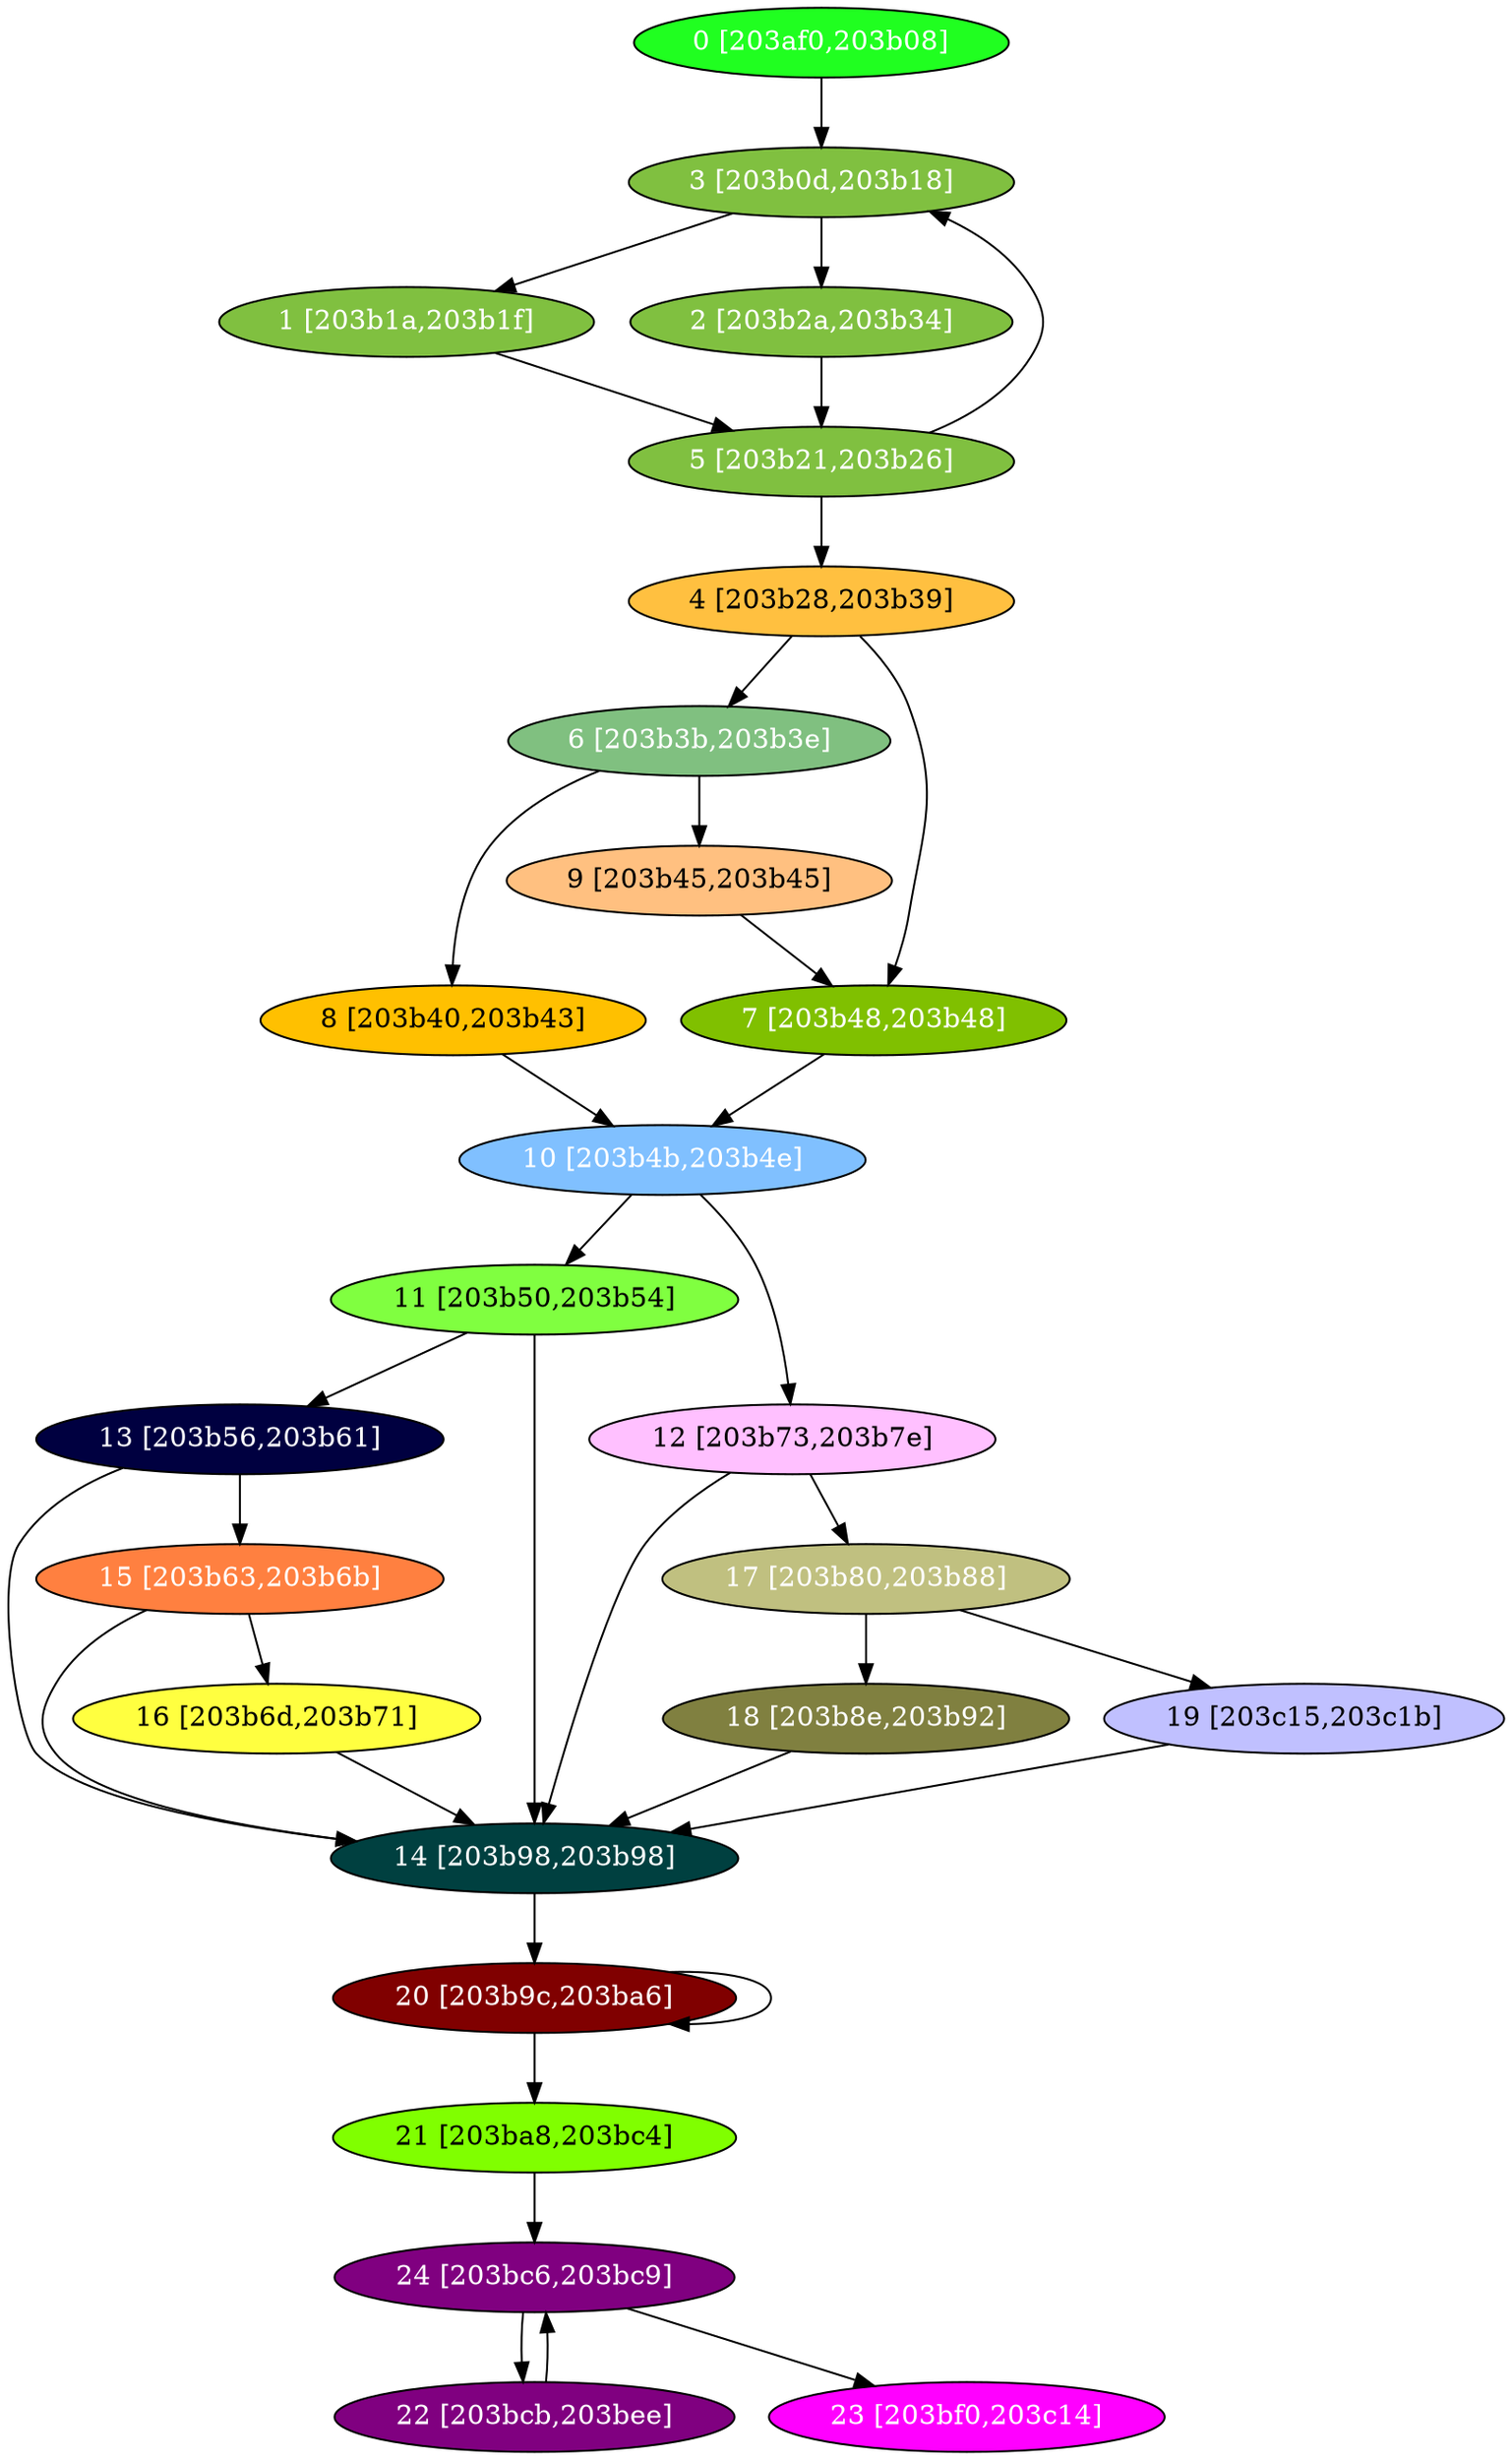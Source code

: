 diGraph libnss3{
	libnss3_0  [style=filled fillcolor="#20FF20" fontcolor="#ffffff" shape=oval label="0 [203af0,203b08]"]
	libnss3_1  [style=filled fillcolor="#80C040" fontcolor="#ffffff" shape=oval label="1 [203b1a,203b1f]"]
	libnss3_2  [style=filled fillcolor="#80C040" fontcolor="#ffffff" shape=oval label="2 [203b2a,203b34]"]
	libnss3_3  [style=filled fillcolor="#80C040" fontcolor="#ffffff" shape=oval label="3 [203b0d,203b18]"]
	libnss3_4  [style=filled fillcolor="#FFC040" fontcolor="#000000" shape=oval label="4 [203b28,203b39]"]
	libnss3_5  [style=filled fillcolor="#80C040" fontcolor="#ffffff" shape=oval label="5 [203b21,203b26]"]
	libnss3_6  [style=filled fillcolor="#80C080" fontcolor="#ffffff" shape=oval label="6 [203b3b,203b3e]"]
	libnss3_7  [style=filled fillcolor="#80C000" fontcolor="#ffffff" shape=oval label="7 [203b48,203b48]"]
	libnss3_8  [style=filled fillcolor="#FFC000" fontcolor="#000000" shape=oval label="8 [203b40,203b43]"]
	libnss3_9  [style=filled fillcolor="#FFC080" fontcolor="#000000" shape=oval label="9 [203b45,203b45]"]
	libnss3_a  [style=filled fillcolor="#80C0FF" fontcolor="#ffffff" shape=oval label="10 [203b4b,203b4e]"]
	libnss3_b  [style=filled fillcolor="#80FF40" fontcolor="#000000" shape=oval label="11 [203b50,203b54]"]
	libnss3_c  [style=filled fillcolor="#FFC0FF" fontcolor="#000000" shape=oval label="12 [203b73,203b7e]"]
	libnss3_d  [style=filled fillcolor="#000040" fontcolor="#ffffff" shape=oval label="13 [203b56,203b61]"]
	libnss3_e  [style=filled fillcolor="#004040" fontcolor="#ffffff" shape=oval label="14 [203b98,203b98]"]
	libnss3_f  [style=filled fillcolor="#FF8040" fontcolor="#ffffff" shape=oval label="15 [203b63,203b6b]"]
	libnss3_10  [style=filled fillcolor="#FFFF40" fontcolor="#000000" shape=oval label="16 [203b6d,203b71]"]
	libnss3_11  [style=filled fillcolor="#C0C080" fontcolor="#ffffff" shape=oval label="17 [203b80,203b88]"]
	libnss3_12  [style=filled fillcolor="#808040" fontcolor="#ffffff" shape=oval label="18 [203b8e,203b92]"]
	libnss3_13  [style=filled fillcolor="#C0C0FF" fontcolor="#000000" shape=oval label="19 [203c15,203c1b]"]
	libnss3_14  [style=filled fillcolor="#800000" fontcolor="#ffffff" shape=oval label="20 [203b9c,203ba6]"]
	libnss3_15  [style=filled fillcolor="#80FF00" fontcolor="#000000" shape=oval label="21 [203ba8,203bc4]"]
	libnss3_16  [style=filled fillcolor="#800080" fontcolor="#ffffff" shape=oval label="22 [203bcb,203bee]"]
	libnss3_17  [style=filled fillcolor="#FF00FF" fontcolor="#ffffff" shape=oval label="23 [203bf0,203c14]"]
	libnss3_18  [style=filled fillcolor="#800080" fontcolor="#ffffff" shape=oval label="24 [203bc6,203bc9]"]

	libnss3_0 -> libnss3_3
	libnss3_1 -> libnss3_5
	libnss3_2 -> libnss3_5
	libnss3_3 -> libnss3_1
	libnss3_3 -> libnss3_2
	libnss3_4 -> libnss3_6
	libnss3_4 -> libnss3_7
	libnss3_5 -> libnss3_3
	libnss3_5 -> libnss3_4
	libnss3_6 -> libnss3_8
	libnss3_6 -> libnss3_9
	libnss3_7 -> libnss3_a
	libnss3_8 -> libnss3_a
	libnss3_9 -> libnss3_7
	libnss3_a -> libnss3_b
	libnss3_a -> libnss3_c
	libnss3_b -> libnss3_d
	libnss3_b -> libnss3_e
	libnss3_c -> libnss3_e
	libnss3_c -> libnss3_11
	libnss3_d -> libnss3_e
	libnss3_d -> libnss3_f
	libnss3_e -> libnss3_14
	libnss3_f -> libnss3_e
	libnss3_f -> libnss3_10
	libnss3_10 -> libnss3_e
	libnss3_11 -> libnss3_12
	libnss3_11 -> libnss3_13
	libnss3_12 -> libnss3_e
	libnss3_13 -> libnss3_e
	libnss3_14 -> libnss3_14
	libnss3_14 -> libnss3_15
	libnss3_15 -> libnss3_18
	libnss3_16 -> libnss3_18
	libnss3_18 -> libnss3_16
	libnss3_18 -> libnss3_17
}
